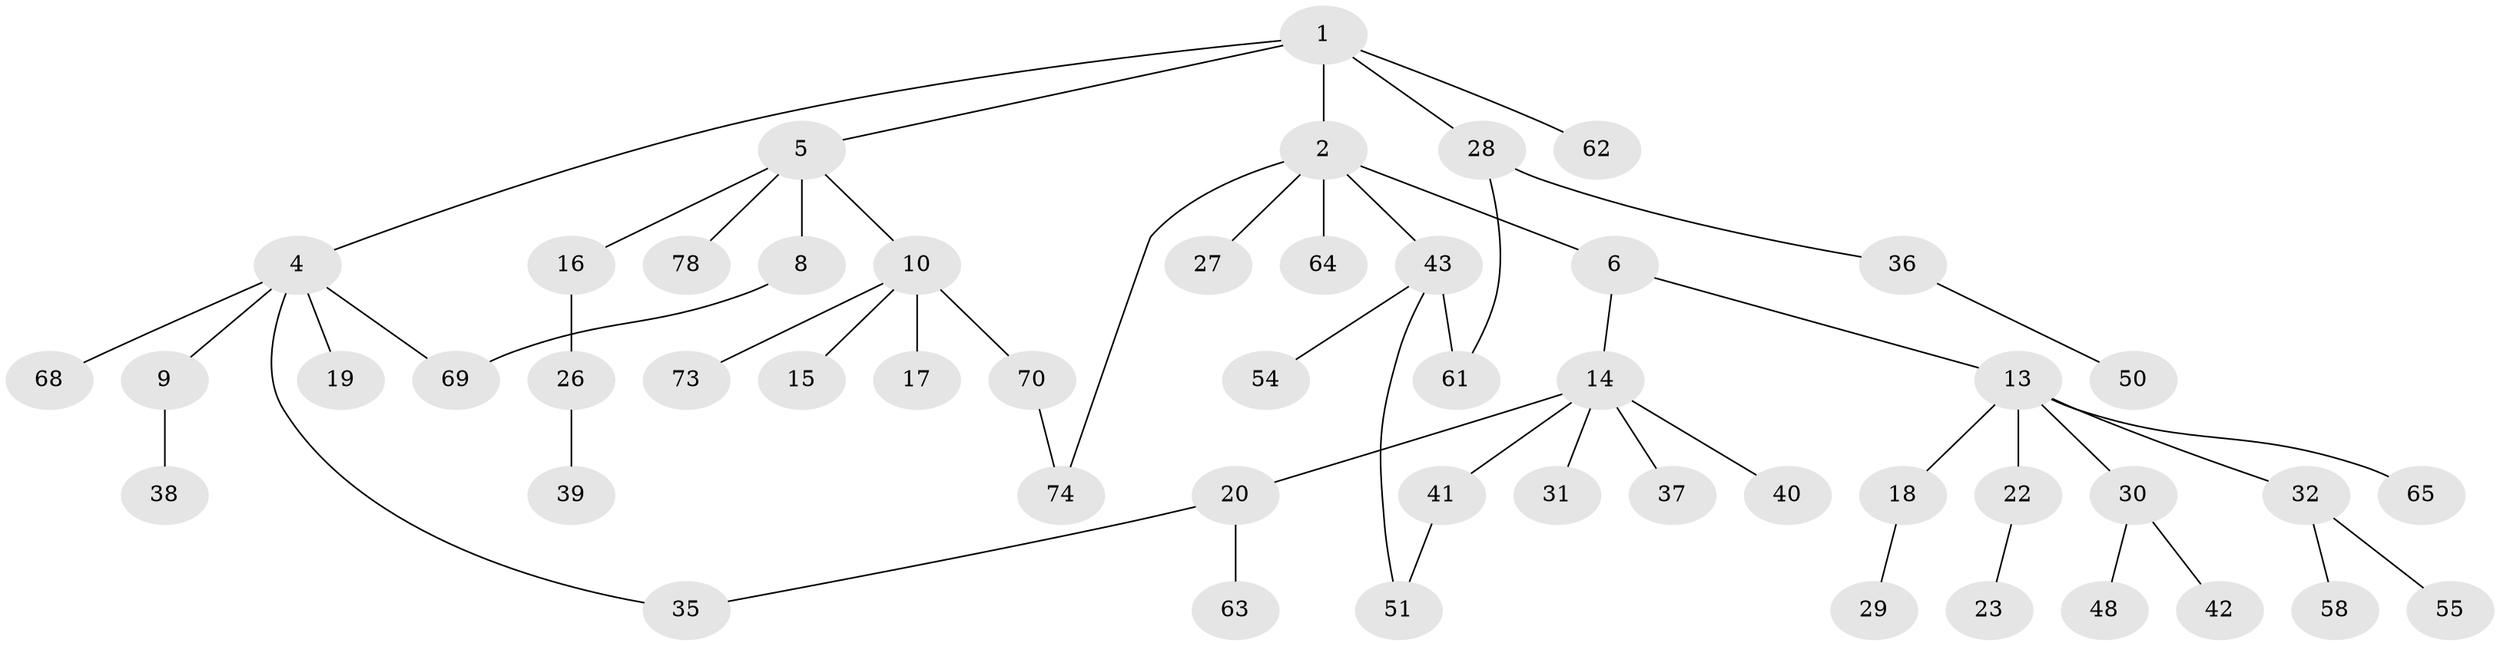 // Generated by graph-tools (version 1.1) at 2025/23/03/03/25 07:23:35]
// undirected, 51 vertices, 55 edges
graph export_dot {
graph [start="1"]
  node [color=gray90,style=filled];
  1 [super="+3"];
  2 [super="+33"];
  4 [super="+11"];
  5 [super="+7"];
  6;
  8 [super="+34"];
  9 [super="+12"];
  10 [super="+60"];
  13 [super="+21"];
  14 [super="+25"];
  15 [super="+49"];
  16 [super="+24"];
  17;
  18;
  19;
  20 [super="+59"];
  22 [super="+47"];
  23;
  26 [super="+56"];
  27;
  28 [super="+67"];
  29 [super="+46"];
  30;
  31;
  32 [super="+66"];
  35 [super="+44"];
  36;
  37;
  38;
  39;
  40;
  41 [super="+45"];
  42 [super="+52"];
  43 [super="+57"];
  48 [super="+53"];
  50;
  51 [super="+79"];
  54;
  55 [super="+76"];
  58;
  61 [super="+72"];
  62;
  63;
  64;
  65;
  68;
  69 [super="+75"];
  70 [super="+71"];
  73;
  74 [super="+77"];
  78;
  1 -- 2;
  1 -- 4;
  1 -- 5;
  1 -- 28;
  1 -- 62;
  2 -- 6;
  2 -- 27;
  2 -- 64;
  2 -- 43;
  2 -- 74;
  4 -- 9;
  4 -- 35;
  4 -- 69;
  4 -- 19;
  4 -- 68;
  5 -- 8;
  5 -- 10;
  5 -- 78;
  5 -- 16;
  6 -- 13;
  6 -- 14;
  8 -- 69;
  9 -- 38;
  10 -- 15;
  10 -- 17;
  10 -- 73;
  10 -- 70;
  13 -- 18;
  13 -- 22;
  13 -- 30;
  13 -- 32;
  13 -- 65;
  14 -- 20;
  14 -- 37;
  14 -- 40;
  14 -- 41;
  14 -- 31;
  16 -- 26;
  18 -- 29;
  20 -- 35;
  20 -- 63;
  22 -- 23;
  26 -- 39;
  28 -- 36;
  28 -- 61;
  30 -- 42;
  30 -- 48;
  32 -- 55;
  32 -- 58;
  36 -- 50;
  41 -- 51;
  43 -- 54;
  43 -- 51;
  43 -- 61;
  70 -- 74;
}
